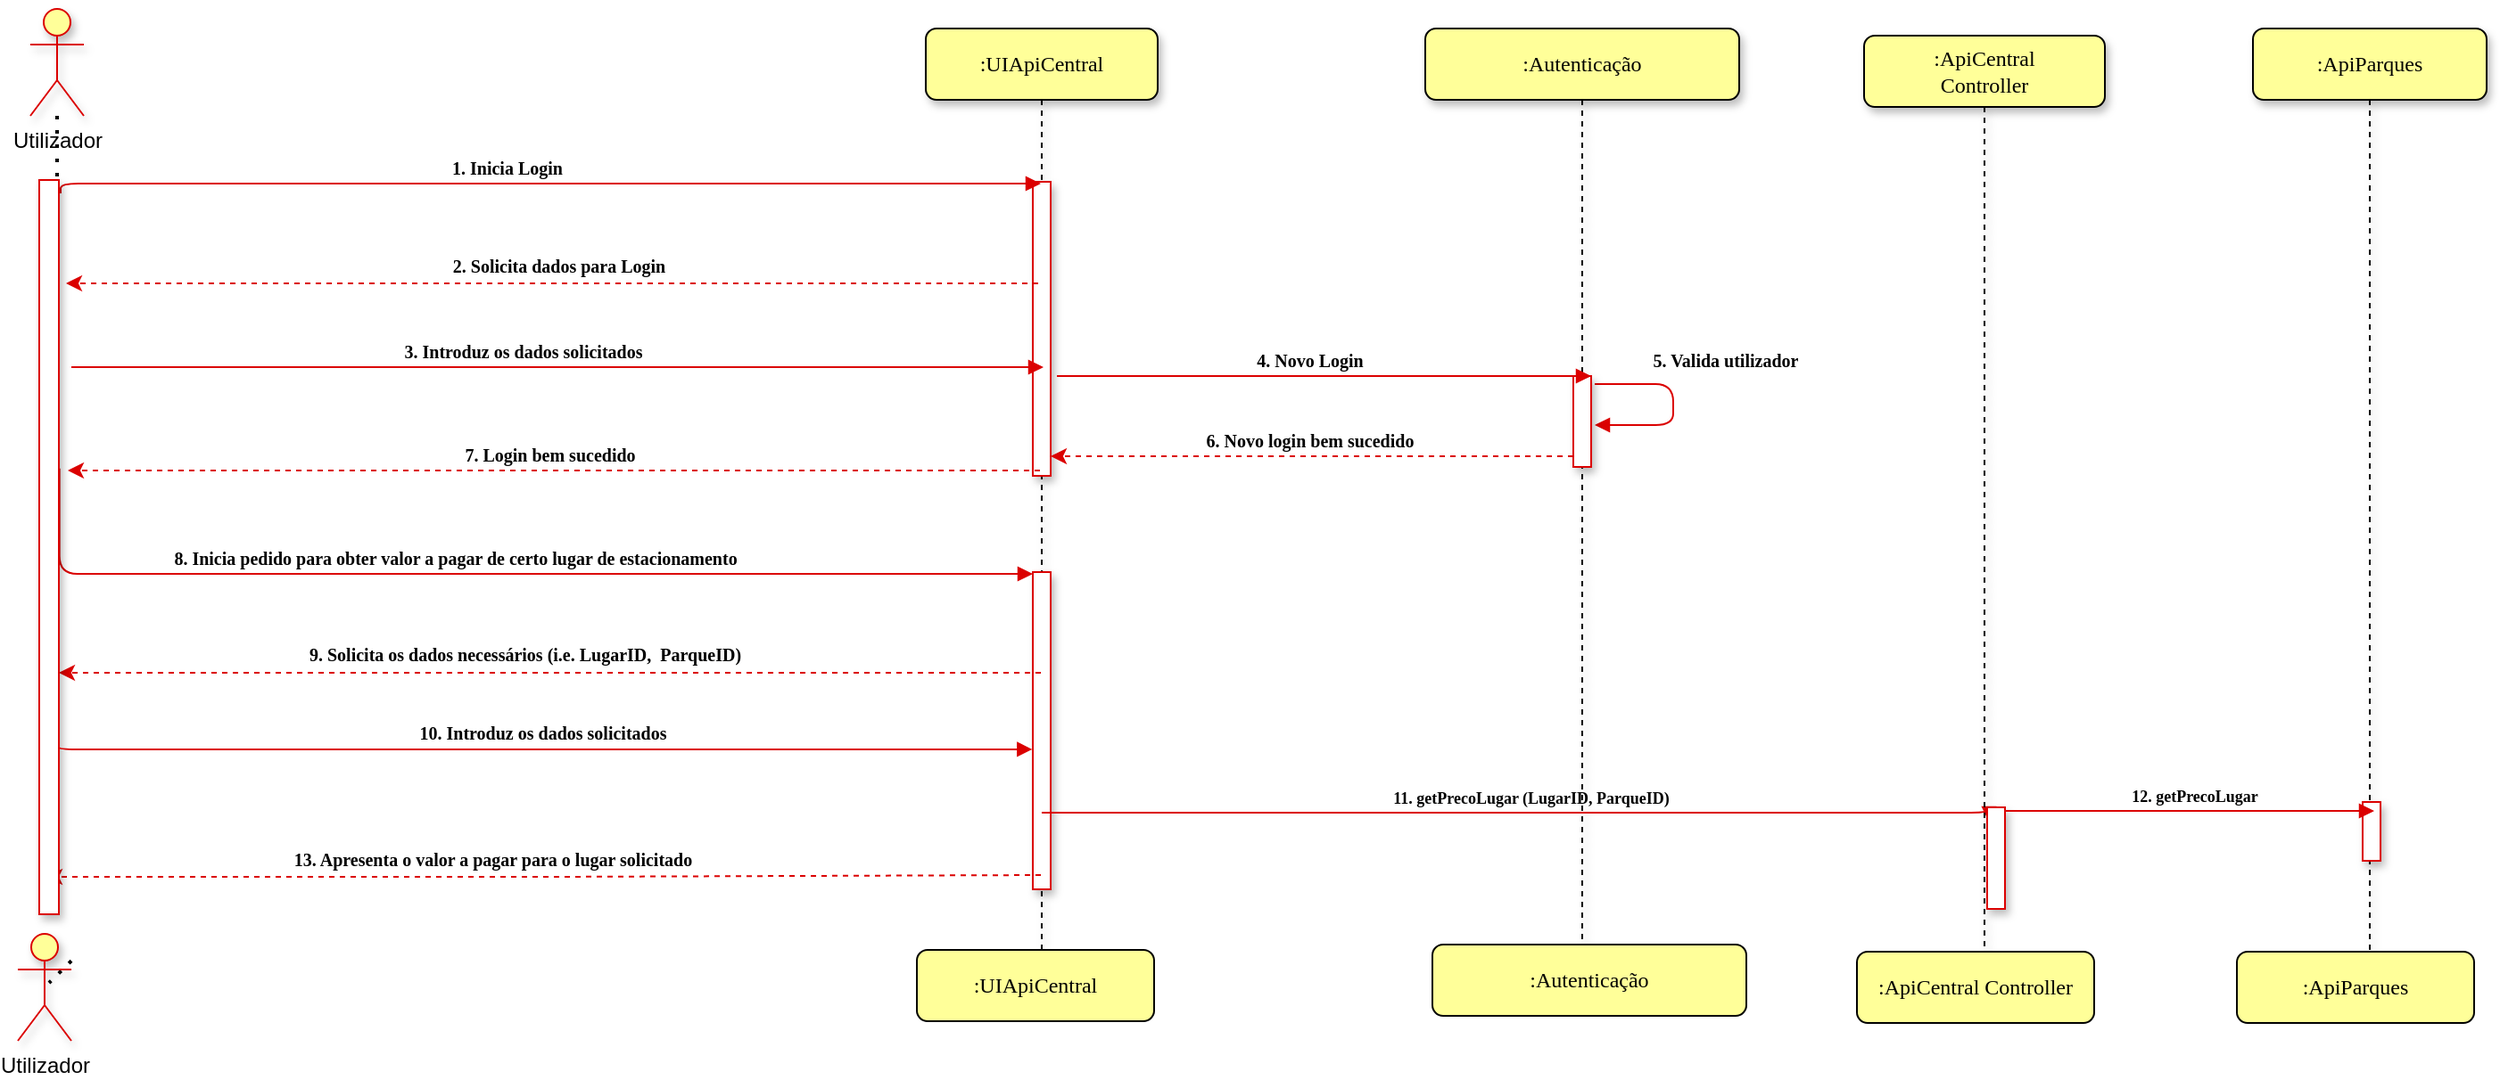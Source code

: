 <mxfile version="13.9.9" type="device"><diagram name="Page-1" id="13e1069c-82ec-6db2-03f1-153e76fe0fe0"><mxGraphModel dx="1564" dy="994" grid="0" gridSize="10" guides="1" tooltips="1" connect="1" arrows="1" fold="1" page="1" pageScale="1" pageWidth="1100" pageHeight="850" background="#ffffff" math="0" shadow="0"><root><mxCell id="0"/><mxCell id="1" parent="0"/><mxCell id="7baba1c4bc27f4b0-2" value=":UIApiCentral" style="shape=umlLifeline;perimeter=lifelinePerimeter;whiteSpace=wrap;html=1;container=1;collapsible=0;recursiveResize=0;outlineConnect=0;rounded=1;shadow=1;comic=0;labelBackgroundColor=none;strokeWidth=1;fontFamily=Verdana;fontSize=12;align=center;fillColor=#FFFF99;" parent="1" vertex="1"><mxGeometry x="586" y="89" width="130" height="550" as="geometry"/></mxCell><mxCell id="pMVUW8h6Jyfo9VcVifd9-5" value="" style="html=1;points=[];perimeter=orthogonalPerimeter;rounded=0;shadow=1;comic=0;labelBackgroundColor=none;strokeWidth=1;fontFamily=Verdana;fontSize=12;align=center;strokeColor=#DB0000;" parent="7baba1c4bc27f4b0-2" vertex="1"><mxGeometry x="60" y="305" width="10" height="178" as="geometry"/></mxCell><mxCell id="7baba1c4bc27f4b0-10" value="" style="html=1;points=[];perimeter=orthogonalPerimeter;rounded=0;shadow=1;comic=0;labelBackgroundColor=none;strokeWidth=1;fontFamily=Verdana;fontSize=12;align=center;strokeColor=#DB0000;" parent="7baba1c4bc27f4b0-2" vertex="1"><mxGeometry x="60" y="86" width="10" height="165" as="geometry"/></mxCell><mxCell id="7baba1c4bc27f4b0-11" value="&lt;font style=&quot;font-size: 10px&quot;&gt;&lt;b&gt;1. Inicia Login&lt;/b&gt;&lt;/font&gt;" style="html=1;verticalAlign=bottom;endArrow=block;labelBackgroundColor=none;fontFamily=Verdana;fontSize=9;edgeStyle=elbowEdgeStyle;elbow=vertical;exitX=1.1;exitY=0.009;exitDx=0;exitDy=0;exitPerimeter=0;strokeColor=#DB0000;" parent="1" target="7baba1c4bc27f4b0-2" edge="1"><mxGeometry x="-0.081" relative="1" as="geometry"><mxPoint x="101" y="181.458" as="sourcePoint"/><mxPoint x="918.5" y="181" as="targetPoint"/><mxPoint as="offset"/><Array as="points"><mxPoint x="250" y="176"/></Array></mxGeometry></mxCell><mxCell id="pMVUW8h6Jyfo9VcVifd9-2" value="&lt;font style=&quot;font-size: 10px&quot; face=&quot;Verdana&quot;&gt;&lt;b&gt;2. Solicita dados para Login&lt;/b&gt;&lt;/font&gt;" style="endArrow=classic;html=1;dashed=1;exitX=0.3;exitY=1;exitDx=0;exitDy=0;exitPerimeter=0;strokeColor=#DB0000;" parent="1" edge="1"><mxGeometry x="-0.013" y="-10" width="50" height="50" relative="1" as="geometry"><mxPoint x="649" y="232" as="sourcePoint"/><mxPoint x="104" y="232" as="targetPoint"/><mxPoint as="offset"/></mxGeometry></mxCell><mxCell id="pMVUW8h6Jyfo9VcVifd9-4" value="&lt;b&gt;8. Inicia pedido para obter valor a pagar de certo lugar de estacionamento&lt;/b&gt;" style="html=1;verticalAlign=bottom;endArrow=block;labelBackgroundColor=none;fontFamily=Verdana;fontSize=10;edgeStyle=elbowEdgeStyle;elbow=vertical;strokeColor=#DB0000;exitX=1.03;exitY=0.393;exitDx=0;exitDy=0;exitPerimeter=0;" parent="1" target="pMVUW8h6Jyfo9VcVifd9-5" edge="1" source="X0Dhw0XQvz3T7TuyaB4J-3"><mxGeometry x="-0.071" relative="1" as="geometry"><mxPoint x="109" y="411" as="sourcePoint"/><mxPoint x="924" y="389" as="targetPoint"/><Array as="points"><mxPoint x="626" y="395"/><mxPoint x="561" y="411"/><mxPoint x="556" y="474"/><mxPoint x="436" y="518"/><mxPoint x="402" y="502"/><mxPoint x="562" y="403"/><mxPoint x="552" y="431"/><mxPoint x="157" y="389"/></Array><mxPoint as="offset"/></mxGeometry></mxCell><mxCell id="pMVUW8h6Jyfo9VcVifd9-10" value="&lt;font face=&quot;Verdana&quot;&gt;&lt;span style=&quot;font-size: 10px&quot;&gt;&lt;b&gt;13. Apresenta o valor a pagar para o lugar solicitado&lt;/b&gt;&lt;/span&gt;&lt;/font&gt;" style="endArrow=classic;html=1;dashed=1;exitX=0.4;exitY=1;exitDx=0;exitDy=0;exitPerimeter=0;strokeColor=#DB0000;" parent="1" edge="1"><mxGeometry x="0.105" y="-10" width="50" height="50" relative="1" as="geometry"><mxPoint x="650.5" y="564.0" as="sourcePoint"/><mxPoint x="93" y="565" as="targetPoint"/><mxPoint as="offset"/><Array as="points"><mxPoint x="376.5" y="565"/></Array></mxGeometry></mxCell><mxCell id="3kV7hZUOFP5L9IreUfIL-2" value="&lt;font style=&quot;font-size: 10px&quot; face=&quot;Verdana&quot;&gt;&lt;b&gt;9. Solicita os dados necessários (i.e. LugarID,&amp;nbsp; ParqueID)&lt;/b&gt;&lt;/font&gt;" style="endArrow=classic;html=1;dashed=1;strokeColor=#DB0000;" parent="1" edge="1"><mxGeometry x="0.058" y="-11" width="50" height="50" relative="1" as="geometry"><mxPoint x="650.5" y="450.5" as="sourcePoint"/><mxPoint x="100" y="450.5" as="targetPoint"/><mxPoint x="1" as="offset"/></mxGeometry></mxCell><mxCell id="X0Dhw0XQvz3T7TuyaB4J-1" value="Utilizador" style="shape=umlActor;verticalLabelPosition=bottom;verticalAlign=top;html=1;outlineConnect=0;strokeColor=#DB0000;fillColor=#FFFF99;shadow=1;sketch=0;" parent="1" vertex="1"><mxGeometry x="84" y="78" width="30" height="60" as="geometry"/></mxCell><mxCell id="X0Dhw0XQvz3T7TuyaB4J-3" value="" style="html=1;points=[];perimeter=orthogonalPerimeter;rounded=0;shadow=1;comic=0;labelBackgroundColor=none;strokeWidth=1;fontFamily=Verdana;fontSize=12;align=center;fillColor=#FFFFFF;strokeColor=#DB0000;gradientDirection=east;gradientColor=#FFFFFF;" parent="1" vertex="1"><mxGeometry x="89" y="174" width="11" height="412" as="geometry"/></mxCell><mxCell id="X0Dhw0XQvz3T7TuyaB4J-6" value="" style="endArrow=none;dashed=1;html=1;dashPattern=1 3;strokeWidth=2;entryX=0.5;entryY=0.994;entryDx=0;entryDy=0;entryPerimeter=0;" parent="1" source="X0Dhw0XQvz3T7TuyaB4J-5" edge="1"><mxGeometry width="50" height="50" relative="1" as="geometry"><mxPoint x="274.5" y="562" as="sourcePoint"/><mxPoint x="94.5" y="624.522" as="targetPoint"/></mxGeometry></mxCell><mxCell id="X0Dhw0XQvz3T7TuyaB4J-8" value="" style="endArrow=none;dashed=1;html=1;dashPattern=1 3;strokeWidth=2;" parent="1" source="X0Dhw0XQvz3T7TuyaB4J-1" target="X0Dhw0XQvz3T7TuyaB4J-3" edge="1"><mxGeometry width="50" height="50" relative="1" as="geometry"><mxPoint x="109" y="372" as="sourcePoint"/><mxPoint x="100" y="182" as="targetPoint"/></mxGeometry></mxCell><mxCell id="HO-CnpsSgoQ66-Zrgcwu-2" value=":Autenticação" style="shape=umlLifeline;perimeter=lifelinePerimeter;whiteSpace=wrap;html=1;container=1;collapsible=0;recursiveResize=0;outlineConnect=0;rounded=1;shadow=1;comic=0;labelBackgroundColor=none;strokeWidth=1;fontFamily=Verdana;fontSize=12;align=center;fillColor=#FFFF99;" parent="1" vertex="1"><mxGeometry x="866" y="89" width="176" height="542" as="geometry"/></mxCell><mxCell id="HO-CnpsSgoQ66-Zrgcwu-6" value="&lt;font style=&quot;font-size: 9px&quot;&gt;&lt;b&gt;11. getPrecoLugar (LugarID, ParqueID)&lt;/b&gt;&lt;/font&gt;&lt;span style=&quot;font-size: 10px&quot;&gt;&lt;b&gt;&lt;br&gt;&lt;/b&gt;&lt;/span&gt;" style="html=1;verticalAlign=bottom;endArrow=block;labelBackgroundColor=none;fontFamily=Verdana;fontSize=9;edgeStyle=elbowEdgeStyle;elbow=vertical;strokeColor=#DB0000;entryX=0.1;entryY=0.14;entryDx=0;entryDy=0;entryPerimeter=0;" parent="1" target="HO-CnpsSgoQ66-Zrgcwu-33" edge="1" source="7baba1c4bc27f4b0-2"><mxGeometry x="0.023" relative="1" as="geometry"><mxPoint x="668" y="423" as="sourcePoint"/><mxPoint x="960" y="506" as="targetPoint"/><mxPoint as="offset"/><Array as="points"><mxPoint x="976" y="529"/><mxPoint x="894" y="491"/><mxPoint x="1080" y="437"/><mxPoint x="906" y="423"/><mxPoint x="912" y="424"/><mxPoint x="817" y="493"/><mxPoint x="825" y="329"/><mxPoint x="769" y="329"/></Array></mxGeometry></mxCell><mxCell id="HO-CnpsSgoQ66-Zrgcwu-11" value=":ApiCentral&lt;br&gt;Controller" style="shape=umlLifeline;perimeter=lifelinePerimeter;whiteSpace=wrap;html=1;container=1;collapsible=0;recursiveResize=0;outlineConnect=0;rounded=1;shadow=1;comic=0;labelBackgroundColor=none;strokeWidth=1;fontFamily=Verdana;fontSize=12;align=center;fillColor=#FFFF99;" parent="1" vertex="1"><mxGeometry x="1112" y="93" width="135" height="538" as="geometry"/></mxCell><mxCell id="HO-CnpsSgoQ66-Zrgcwu-33" value="" style="html=1;points=[];perimeter=orthogonalPerimeter;rounded=0;shadow=1;comic=0;labelBackgroundColor=none;strokeWidth=1;fontFamily=Verdana;fontSize=12;align=center;strokeColor=#DB0000;" parent="HO-CnpsSgoQ66-Zrgcwu-11" vertex="1"><mxGeometry x="69" y="433" width="10" height="57" as="geometry"/></mxCell><mxCell id="HO-CnpsSgoQ66-Zrgcwu-14" value=":ApiCentral Controller" style="shape=umlLifeline;perimeter=lifelinePerimeter;whiteSpace=wrap;html=1;container=1;collapsible=0;recursiveResize=0;outlineConnect=0;rounded=1;shadow=0;comic=0;labelBackgroundColor=none;strokeWidth=1;fontFamily=Verdana;fontSize=12;align=center;fillColor=#FFFF99;" parent="HO-CnpsSgoQ66-Zrgcwu-11" vertex="1"><mxGeometry x="-4" y="514" width="133" height="40" as="geometry"/></mxCell><mxCell id="HO-CnpsSgoQ66-Zrgcwu-29" value=":ApiParques" style="shape=umlLifeline;perimeter=lifelinePerimeter;whiteSpace=wrap;html=1;container=1;collapsible=0;recursiveResize=0;outlineConnect=0;rounded=1;shadow=1;comic=0;labelBackgroundColor=none;strokeWidth=1;fontFamily=Verdana;fontSize=12;align=center;fillColor=#FFFF99;" parent="1" vertex="1"><mxGeometry x="1330" y="89" width="131" height="550" as="geometry"/></mxCell><mxCell id="HO-CnpsSgoQ66-Zrgcwu-13" value="" style="html=1;points=[];perimeter=orthogonalPerimeter;rounded=0;shadow=1;comic=0;labelBackgroundColor=none;strokeWidth=1;fontFamily=Verdana;fontSize=12;align=center;strokeColor=#DB0000;" parent="HO-CnpsSgoQ66-Zrgcwu-29" vertex="1"><mxGeometry x="61.5" y="434" width="10" height="33" as="geometry"/></mxCell><mxCell id="HO-CnpsSgoQ66-Zrgcwu-30" value=":ApiParques" style="shape=umlLifeline;perimeter=lifelinePerimeter;whiteSpace=wrap;html=1;container=1;collapsible=0;recursiveResize=0;outlineConnect=0;rounded=1;shadow=0;comic=0;labelBackgroundColor=none;strokeWidth=1;fontFamily=Verdana;fontSize=12;align=center;fillColor=#FFFF99;" parent="HO-CnpsSgoQ66-Zrgcwu-29" vertex="1"><mxGeometry x="-9" y="518" width="133" height="40" as="geometry"/></mxCell><mxCell id="HO-CnpsSgoQ66-Zrgcwu-34" value="&lt;span style=&quot;font-size: 10px&quot;&gt;&lt;b&gt;5. Valida utilizador&lt;/b&gt;&lt;/span&gt;" style="html=1;verticalAlign=bottom;endArrow=block;labelBackgroundColor=none;fontFamily=Verdana;fontSize=9;edgeStyle=orthogonalEdgeStyle;elbow=vertical;strokeColor=#DB0000;" parent="1" edge="1"><mxGeometry x="-0.207" y="29" relative="1" as="geometry"><mxPoint x="961.002" y="288.5" as="sourcePoint"/><mxPoint x="961" y="311.5" as="targetPoint"/><mxPoint y="-5" as="offset"/><Array as="points"><mxPoint x="1005" y="288.5"/><mxPoint x="1005" y="311.5"/></Array></mxGeometry></mxCell><mxCell id="yTk1UJOThPdnQp3TIaym-4" value="&lt;b&gt;3. Introduz os dados solicitados&lt;/b&gt;" style="html=1;verticalAlign=bottom;endArrow=block;labelBackgroundColor=none;fontFamily=Verdana;fontSize=10;edgeStyle=elbowEdgeStyle;elbow=vertical;strokeColor=#DB0000;" edge="1" parent="1"><mxGeometry x="-0.071" relative="1" as="geometry"><mxPoint x="107" y="279" as="sourcePoint"/><mxPoint x="652.0" y="279" as="targetPoint"/><Array as="points"><mxPoint x="559" y="279"/><mxPoint x="554" y="342"/><mxPoint x="434" y="386"/><mxPoint x="400" y="370"/><mxPoint x="560" y="271"/><mxPoint x="550" y="299"/><mxPoint x="155" y="257"/></Array><mxPoint as="offset"/></mxGeometry></mxCell><mxCell id="yTk1UJOThPdnQp3TIaym-7" value="&lt;font style=&quot;font-size: 10px&quot; face=&quot;Verdana&quot;&gt;&lt;b&gt;7. Login bem sucedido&lt;/b&gt;&lt;/font&gt;" style="endArrow=classic;html=1;dashed=1;exitX=0.3;exitY=1;exitDx=0;exitDy=0;exitPerimeter=0;strokeColor=#DB0000;" edge="1" parent="1"><mxGeometry x="0.009" y="-9" width="50" height="50" relative="1" as="geometry"><mxPoint x="650.0" y="337" as="sourcePoint"/><mxPoint x="105" y="337" as="targetPoint"/><mxPoint as="offset"/></mxGeometry></mxCell><mxCell id="yTk1UJOThPdnQp3TIaym-8" value="" style="html=1;points=[];perimeter=orthogonalPerimeter;rounded=0;shadow=1;comic=0;labelBackgroundColor=none;strokeWidth=1;fontFamily=Verdana;fontSize=12;align=center;strokeColor=#DB0000;" vertex="1" parent="1"><mxGeometry x="949" y="284" width="10" height="51" as="geometry"/></mxCell><mxCell id="yTk1UJOThPdnQp3TIaym-9" value="&lt;span style=&quot;font-size: 10px&quot;&gt;&lt;b&gt;4. Novo Login&lt;/b&gt;&lt;/span&gt;" style="html=1;verticalAlign=bottom;endArrow=block;labelBackgroundColor=none;fontFamily=Verdana;fontSize=9;edgeStyle=elbowEdgeStyle;elbow=vertical;strokeColor=#DB0000;" edge="1" parent="1"><mxGeometry x="-0.062" relative="1" as="geometry"><mxPoint x="659.498" y="284" as="sourcePoint"/><mxPoint x="959" y="284.0" as="targetPoint"/><mxPoint x="1" as="offset"/><Array as="points"><mxPoint x="773.22" y="284"/></Array></mxGeometry></mxCell><mxCell id="yTk1UJOThPdnQp3TIaym-12" value="&lt;font style=&quot;font-size: 10px&quot; face=&quot;Verdana&quot;&gt;&lt;b&gt;6. Novo login bem sucedido&lt;/b&gt;&lt;/font&gt;" style="endArrow=classic;html=1;dashed=1;exitX=0.3;exitY=1;exitDx=0;exitDy=0;exitPerimeter=0;strokeColor=#DB0000;" edge="1" parent="1"><mxGeometry x="0.009" y="-9" width="50" height="50" relative="1" as="geometry"><mxPoint x="949.0" y="329" as="sourcePoint"/><mxPoint x="656" y="329" as="targetPoint"/><mxPoint as="offset"/><Array as="points"><mxPoint x="814" y="329"/></Array></mxGeometry></mxCell><mxCell id="yTk1UJOThPdnQp3TIaym-13" value="&lt;b&gt;10. Introduz os dados solicitados&lt;/b&gt;" style="html=1;verticalAlign=bottom;endArrow=block;labelBackgroundColor=none;fontFamily=Verdana;fontSize=10;edgeStyle=elbowEdgeStyle;elbow=vertical;strokeColor=#DB0000;exitX=1.03;exitY=0.393;exitDx=0;exitDy=0;exitPerimeter=0;" edge="1" parent="1"><mxGeometry x="-0.002" relative="1" as="geometry"><mxPoint x="100.0" y="490.998" as="sourcePoint"/><mxPoint x="645.67" y="493.49" as="targetPoint"/><Array as="points"><mxPoint x="625.67" y="493.49"/><mxPoint x="560.67" y="509.49"/><mxPoint x="555.67" y="572.49"/><mxPoint x="435.67" y="616.49"/><mxPoint x="401.67" y="600.49"/><mxPoint x="561.67" y="501.49"/><mxPoint x="551.67" y="529.49"/><mxPoint x="156.67" y="487.49"/></Array><mxPoint as="offset"/></mxGeometry></mxCell><mxCell id="yTk1UJOThPdnQp3TIaym-14" value="&lt;font style=&quot;font-size: 9px&quot;&gt;&lt;b&gt;12. getPrecoLugar&lt;/b&gt;&lt;/font&gt;&lt;span style=&quot;font-size: 10px&quot;&gt;&lt;b&gt;&lt;br&gt;&lt;/b&gt;&lt;/span&gt;" style="html=1;verticalAlign=bottom;endArrow=block;labelBackgroundColor=none;fontFamily=Verdana;fontSize=9;edgeStyle=elbowEdgeStyle;elbow=vertical;strokeColor=#DB0000;" edge="1" parent="1" source="HO-CnpsSgoQ66-Zrgcwu-33"><mxGeometry x="0.023" relative="1" as="geometry"><mxPoint x="917.003" y="570" as="sourcePoint"/><mxPoint x="1398" y="528" as="targetPoint"/><mxPoint as="offset"/><Array as="points"><mxPoint x="1343" y="528"/><mxPoint x="1303" y="496"/><mxPoint x="1290" y="470"/><mxPoint x="1347.17" y="516"/><mxPoint x="1173.17" y="502"/><mxPoint x="1179.17" y="503"/><mxPoint x="1084.17" y="572"/><mxPoint x="1092.17" y="408"/><mxPoint x="1036.17" y="408"/></Array></mxGeometry></mxCell><mxCell id="q9sr94St-gthnET_dzkQ-14" value=":UIApiCentral" style="shape=umlLifeline;perimeter=lifelinePerimeter;whiteSpace=wrap;html=1;container=1;collapsible=0;recursiveResize=0;outlineConnect=0;rounded=1;shadow=0;comic=0;labelBackgroundColor=none;strokeWidth=1;fontFamily=Verdana;fontSize=12;align=center;fillColor=#FFFF99;" parent="1" vertex="1"><mxGeometry x="581" y="606" width="133" height="40" as="geometry"/></mxCell><mxCell id="HO-CnpsSgoQ66-Zrgcwu-5" value=":Autenticação" style="shape=umlLifeline;perimeter=lifelinePerimeter;whiteSpace=wrap;html=1;container=1;collapsible=0;recursiveResize=0;outlineConnect=0;rounded=1;shadow=0;comic=0;labelBackgroundColor=none;strokeWidth=1;fontFamily=Verdana;fontSize=12;align=center;fillColor=#FFFF99;" parent="1" vertex="1"><mxGeometry x="870" y="603" width="176" height="40" as="geometry"/></mxCell><mxCell id="X0Dhw0XQvz3T7TuyaB4J-5" value="Utilizador" style="shape=umlActor;verticalLabelPosition=bottom;verticalAlign=top;html=1;outlineConnect=0;strokeColor=#DB0000;fillColor=#FFFF99;shadow=1;" parent="1" vertex="1"><mxGeometry x="77" y="597" width="30" height="60" as="geometry"/></mxCell></root></mxGraphModel></diagram></mxfile>